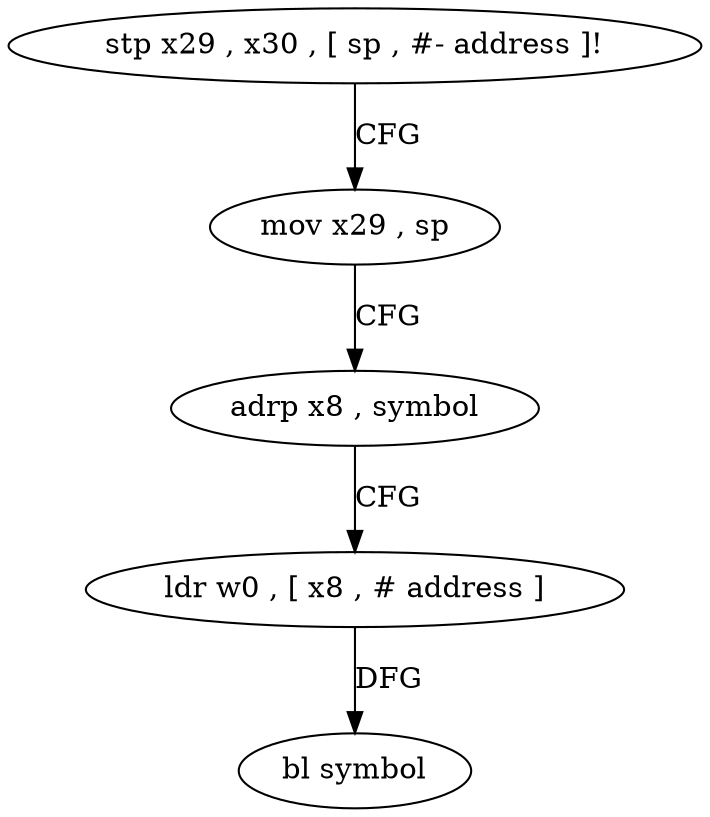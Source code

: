 digraph "func" {
"4376804" [label = "stp x29 , x30 , [ sp , #- address ]!" ]
"4376808" [label = "mov x29 , sp" ]
"4376812" [label = "adrp x8 , symbol" ]
"4376816" [label = "ldr w0 , [ x8 , # address ]" ]
"4376820" [label = "bl symbol" ]
"4376804" -> "4376808" [ label = "CFG" ]
"4376808" -> "4376812" [ label = "CFG" ]
"4376812" -> "4376816" [ label = "CFG" ]
"4376816" -> "4376820" [ label = "DFG" ]
}
